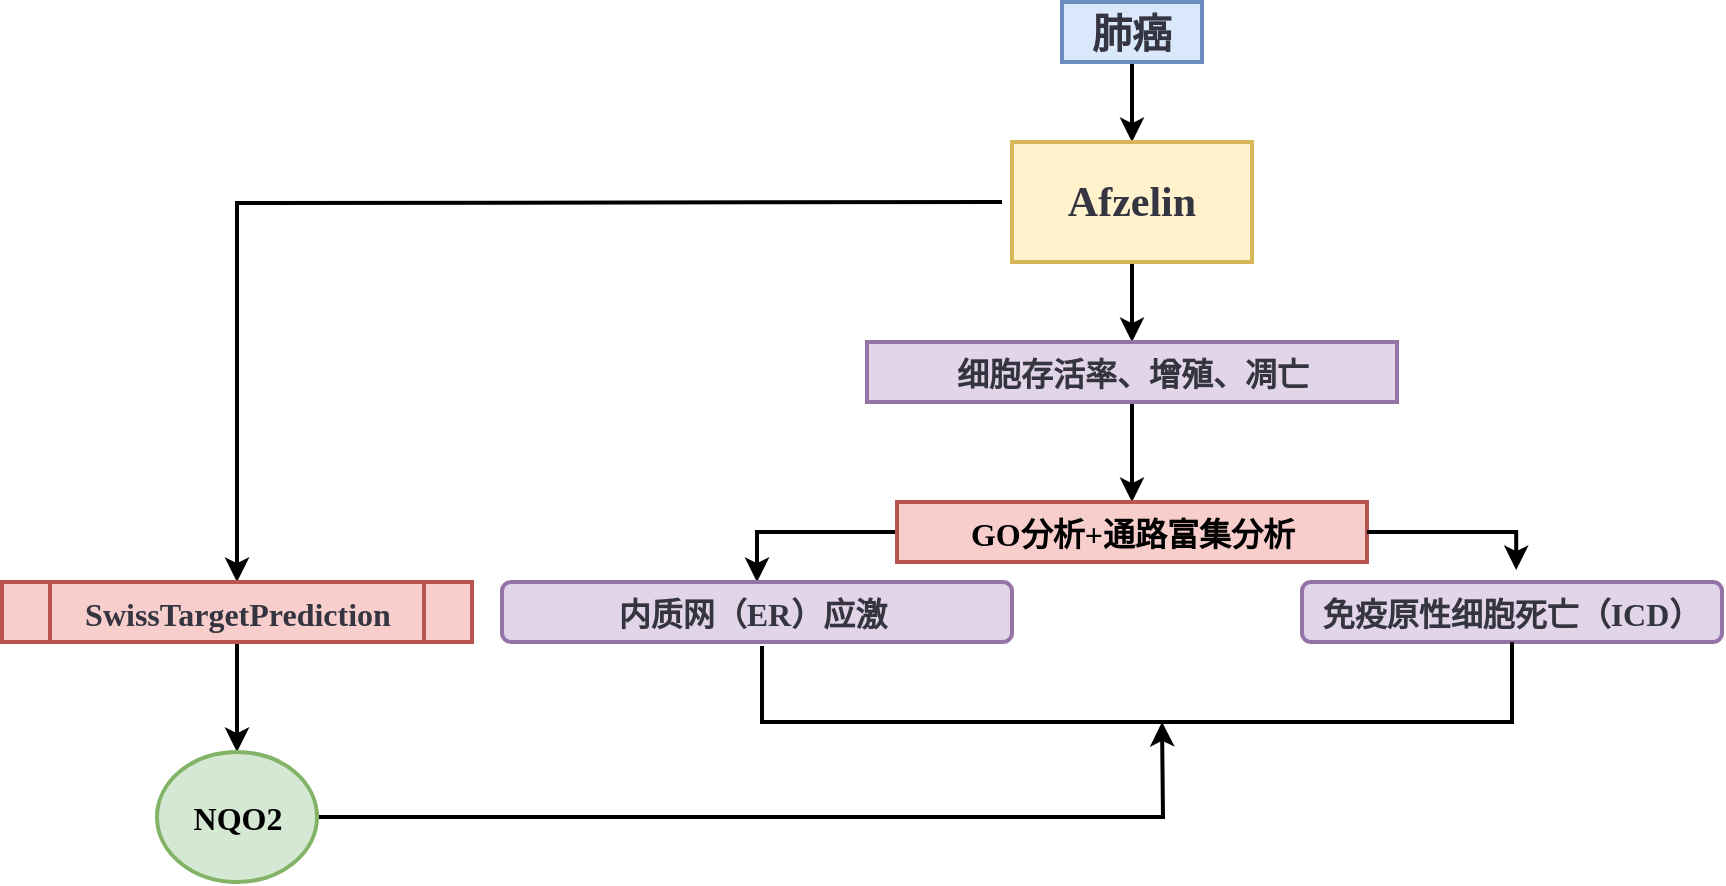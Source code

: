 <mxfile version="22.0.5" type="github">
  <diagram id="prtHgNgQTEPvFCAcTncT" name="Page-1">
    <mxGraphModel dx="2261" dy="707" grid="1" gridSize="10" guides="1" tooltips="1" connect="1" arrows="1" fold="1" page="1" pageScale="1" pageWidth="827" pageHeight="1169" math="0" shadow="0">
      <root>
        <mxCell id="0" />
        <mxCell id="1" parent="0" />
        <mxCell id="gxTMcey1-MkhpsV8qcMy-3" value="" style="edgeStyle=orthogonalEdgeStyle;rounded=0;orthogonalLoop=1;jettySize=auto;html=1;fontSize=16;fontFamily=Times New Roman;fontStyle=1;strokeWidth=2;" edge="1" parent="1" source="gxTMcey1-MkhpsV8qcMy-1" target="gxTMcey1-MkhpsV8qcMy-2">
          <mxGeometry relative="1" as="geometry" />
        </mxCell>
        <mxCell id="gxTMcey1-MkhpsV8qcMy-1" value="&lt;span style=&quot;color: rgb(52, 53, 65); font-size: 20px; font-style: normal; font-variant-ligatures: normal; font-variant-caps: normal; letter-spacing: normal; orphans: 2; text-indent: 0px; text-transform: none; widows: 2; word-spacing: 0px; -webkit-text-stroke-width: 0px; text-decoration-thickness: initial; text-decoration-style: initial; text-decoration-color: initial; float: none; display: inline !important;&quot;&gt;肺癌&lt;/span&gt;" style="text;whiteSpace=wrap;html=1;fillColor=#dae8fc;strokeColor=#6c8ebf;align=center;fontSize=20;fontFamily=Times New Roman;fontStyle=1;strokeWidth=2;verticalAlign=middle;" vertex="1" parent="1">
          <mxGeometry x="310" y="110" width="70" height="30" as="geometry" />
        </mxCell>
        <mxCell id="gxTMcey1-MkhpsV8qcMy-5" value="" style="edgeStyle=orthogonalEdgeStyle;rounded=0;orthogonalLoop=1;jettySize=auto;html=1;fontSize=16;fontFamily=Times New Roman;fontStyle=1;strokeWidth=2;" edge="1" parent="1" source="gxTMcey1-MkhpsV8qcMy-2" target="gxTMcey1-MkhpsV8qcMy-4">
          <mxGeometry relative="1" as="geometry" />
        </mxCell>
        <mxCell id="gxTMcey1-MkhpsV8qcMy-2" value="&lt;span style=&quot;color: rgb(52, 53, 65); font-size: 21px; font-style: normal; font-variant-ligatures: normal; font-variant-caps: normal; letter-spacing: normal; orphans: 2; text-align: start; text-indent: 0px; text-transform: none; widows: 2; word-spacing: 0px; -webkit-text-stroke-width: 0px; text-decoration-thickness: initial; text-decoration-style: initial; text-decoration-color: initial; float: none; display: inline !important;&quot;&gt;Afzelin&lt;/span&gt;&lt;br&gt;" style="whiteSpace=wrap;html=1;verticalAlign=middle;fillColor=#fff2cc;strokeColor=#d6b656;fontSize=21;fontFamily=Times New Roman;fontStyle=1;strokeWidth=2;" vertex="1" parent="1">
          <mxGeometry x="285" y="180" width="120" height="60" as="geometry" />
        </mxCell>
        <mxCell id="gxTMcey1-MkhpsV8qcMy-7" value="" style="edgeStyle=orthogonalEdgeStyle;rounded=0;orthogonalLoop=1;jettySize=auto;html=1;fontSize=16;fontFamily=Times New Roman;fontStyle=1;strokeWidth=2;" edge="1" parent="1" source="gxTMcey1-MkhpsV8qcMy-4" target="gxTMcey1-MkhpsV8qcMy-6">
          <mxGeometry relative="1" as="geometry" />
        </mxCell>
        <mxCell id="gxTMcey1-MkhpsV8qcMy-4" value="&lt;span style=&quot;color: rgb(52, 53, 65); font-size: 16px; font-style: normal; font-variant-ligatures: normal; font-variant-caps: normal; letter-spacing: normal; orphans: 2; text-align: start; text-indent: 0px; text-transform: none; widows: 2; word-spacing: 0px; -webkit-text-stroke-width: 0px; text-decoration-thickness: initial; text-decoration-style: initial; text-decoration-color: initial; float: none; display: inline !important;&quot;&gt;细胞存活率、增殖、凋亡 &lt;/span&gt;&lt;br style=&quot;font-size: 16px;&quot;&gt;" style="whiteSpace=wrap;html=1;verticalAlign=top;fillColor=#e1d5e7;strokeColor=#9673a6;gradientColor=none;fontSize=16;fontFamily=Times New Roman;fontStyle=1;strokeWidth=2;" vertex="1" parent="1">
          <mxGeometry x="212.5" y="280" width="265" height="30" as="geometry" />
        </mxCell>
        <mxCell id="gxTMcey1-MkhpsV8qcMy-10" value="" style="edgeStyle=orthogonalEdgeStyle;rounded=0;orthogonalLoop=1;jettySize=auto;html=1;exitX=0;exitY=0.5;exitDx=0;exitDy=0;fontSize=16;fontFamily=Times New Roman;fontStyle=1;strokeWidth=2;" edge="1" parent="1" source="gxTMcey1-MkhpsV8qcMy-6" target="gxTMcey1-MkhpsV8qcMy-8">
          <mxGeometry relative="1" as="geometry" />
        </mxCell>
        <mxCell id="gxTMcey1-MkhpsV8qcMy-17" value="" style="edgeStyle=orthogonalEdgeStyle;rounded=0;orthogonalLoop=1;jettySize=auto;html=1;fontSize=16;fontFamily=Times New Roman;fontStyle=1;strokeWidth=2;" edge="1" parent="1" target="gxTMcey1-MkhpsV8qcMy-16">
          <mxGeometry relative="1" as="geometry">
            <mxPoint x="280" y="210" as="sourcePoint" />
          </mxGeometry>
        </mxCell>
        <mxCell id="gxTMcey1-MkhpsV8qcMy-6" value=" GO分析+通路富集分析 " style="whiteSpace=wrap;html=1;verticalAlign=top;fillColor=#f8cecc;strokeColor=#b85450;fontSize=16;fontFamily=Times New Roman;fontStyle=1;strokeWidth=2;" vertex="1" parent="1">
          <mxGeometry x="227.5" y="360" width="235" height="30" as="geometry" />
        </mxCell>
        <mxCell id="gxTMcey1-MkhpsV8qcMy-8" value="&lt;span style=&quot;color: rgb(52, 53, 65); font-size: 16px; font-style: normal; font-variant-ligatures: normal; font-variant-caps: normal; letter-spacing: normal; orphans: 2; text-align: start; text-indent: 0px; text-transform: none; widows: 2; word-spacing: 0px; -webkit-text-stroke-width: 0px; text-decoration-thickness: initial; text-decoration-style: initial; text-decoration-color: initial; float: none; display: inline !important;&quot;&gt;内质网（ER）应激&amp;nbsp;&lt;/span&gt;" style="rounded=1;whiteSpace=wrap;html=1;verticalAlign=top;fillColor=#e1d5e7;strokeColor=#9673a6;gradientColor=none;fontSize=16;fontFamily=Times New Roman;fontStyle=1;strokeWidth=2;" vertex="1" parent="1">
          <mxGeometry x="30" y="400" width="255" height="30" as="geometry" />
        </mxCell>
        <mxCell id="gxTMcey1-MkhpsV8qcMy-11" value="&lt;span style=&quot;color: rgb(52, 53, 65); font-size: 16px; font-style: normal; font-variant-ligatures: normal; font-variant-caps: normal; letter-spacing: normal; orphans: 2; text-align: start; text-indent: 0px; text-transform: none; widows: 2; word-spacing: 0px; -webkit-text-stroke-width: 0px; text-decoration-thickness: initial; text-decoration-style: initial; text-decoration-color: initial; float: none; display: inline !important;&quot;&gt;免疫原性细胞死亡（ICD）&lt;/span&gt;&lt;br style=&quot;font-size: 16px;&quot;&gt;" style="whiteSpace=wrap;html=1;verticalAlign=top;fillColor=#e1d5e7;strokeColor=#9673a6;gradientColor=none;labelBackgroundColor=none;rounded=1;fontSize=16;fontFamily=Times New Roman;fontStyle=1;strokeWidth=2;" vertex="1" parent="1">
          <mxGeometry x="430" y="400" width="210" height="30" as="geometry" />
        </mxCell>
        <mxCell id="gxTMcey1-MkhpsV8qcMy-21" value="" style="edgeStyle=orthogonalEdgeStyle;rounded=0;orthogonalLoop=1;jettySize=auto;html=1;fontSize=16;fontFamily=Times New Roman;fontStyle=1;strokeWidth=2;" edge="1" parent="1" source="gxTMcey1-MkhpsV8qcMy-16" target="gxTMcey1-MkhpsV8qcMy-20">
          <mxGeometry relative="1" as="geometry" />
        </mxCell>
        <mxCell id="gxTMcey1-MkhpsV8qcMy-16" value="&lt;span style=&quot;color: rgb(52, 53, 65); font-size: 16px; font-style: normal; font-variant-ligatures: normal; font-variant-caps: normal; letter-spacing: normal; orphans: 2; text-align: start; text-indent: 0px; text-transform: none; widows: 2; word-spacing: 0px; -webkit-text-stroke-width: 0px; text-decoration-thickness: initial; text-decoration-style: initial; text-decoration-color: initial; float: none; display: inline !important;&quot;&gt;SwissTargetPrediction&lt;/span&gt;&lt;br style=&quot;font-size: 16px;&quot;&gt;" style="shape=process;whiteSpace=wrap;html=1;backgroundOutline=1;verticalAlign=top;fillColor=#f8cecc;strokeColor=#b85450;fontSize=16;fontFamily=Times New Roman;fontStyle=1;strokeWidth=2;" vertex="1" parent="1">
          <mxGeometry x="-220" y="400" width="235" height="30" as="geometry" />
        </mxCell>
        <mxCell id="gxTMcey1-MkhpsV8qcMy-19" style="edgeStyle=orthogonalEdgeStyle;rounded=0;orthogonalLoop=1;jettySize=auto;html=1;exitX=1;exitY=0.5;exitDx=0;exitDy=0;entryX=0.51;entryY=-0.2;entryDx=0;entryDy=0;entryPerimeter=0;fontSize=16;fontFamily=Times New Roman;fontStyle=1;strokeWidth=2;" edge="1" parent="1" source="gxTMcey1-MkhpsV8qcMy-6" target="gxTMcey1-MkhpsV8qcMy-11">
          <mxGeometry relative="1" as="geometry" />
        </mxCell>
        <mxCell id="gxTMcey1-MkhpsV8qcMy-24" style="edgeStyle=orthogonalEdgeStyle;rounded=0;orthogonalLoop=1;jettySize=auto;html=1;exitX=1;exitY=0.5;exitDx=0;exitDy=0;fontSize=16;fontFamily=Times New Roman;fontStyle=1;strokeWidth=2;" edge="1" parent="1" source="gxTMcey1-MkhpsV8qcMy-20">
          <mxGeometry relative="1" as="geometry">
            <mxPoint x="360" y="470" as="targetPoint" />
          </mxGeometry>
        </mxCell>
        <mxCell id="gxTMcey1-MkhpsV8qcMy-20" value="NQO2" style="ellipse;whiteSpace=wrap;html=1;verticalAlign=middle;fillColor=#d5e8d4;strokeColor=#82b366;fontSize=16;align=center;fontStyle=1;fontFamily=Times New Roman;strokeWidth=2;" vertex="1" parent="1">
          <mxGeometry x="-142.5" y="485" width="80" height="65" as="geometry" />
        </mxCell>
        <mxCell id="gxTMcey1-MkhpsV8qcMy-23" value="" style="endArrow=none;html=1;rounded=0;entryX=0.5;entryY=1;entryDx=0;entryDy=0;fontSize=16;fontFamily=Times New Roman;fontStyle=1;strokeWidth=2;" edge="1" parent="1" target="gxTMcey1-MkhpsV8qcMy-11">
          <mxGeometry width="50" height="50" relative="1" as="geometry">
            <mxPoint x="160" y="432" as="sourcePoint" />
            <mxPoint x="530" y="432" as="targetPoint" />
            <Array as="points">
              <mxPoint x="160" y="470" />
              <mxPoint x="340" y="470" />
              <mxPoint x="535" y="470" />
            </Array>
          </mxGeometry>
        </mxCell>
      </root>
    </mxGraphModel>
  </diagram>
</mxfile>
